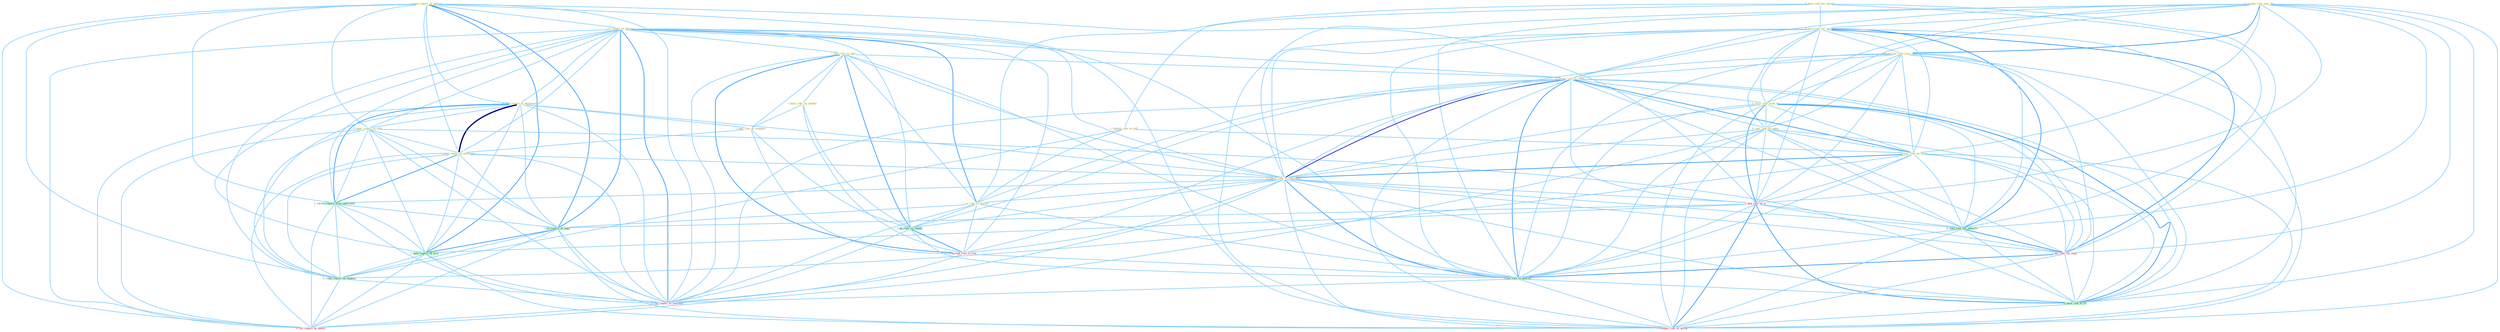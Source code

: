 Graph G{ 
    node
    [shape=polygon,style=filled,width=.5,height=.06,color="#BDFCC9",fixedsize=true,fontsize=4,
    fontcolor="#2f4f4f"];
    {node
    [color="#ffffe0", fontcolor="#8b7d6b"] "0_have_rule_for_attend " "0_produc_rate_over_dai " "1_seen_report_of_unawar " "1_is_report_in_bureau " "0_told_report_at_entitynam " "1_plai_role_in_oper " "1_tighten_rule_on_gift " "0_earn_rate_for_period " "1_back_role_as_mediat " "1_take_role_at_compani " "0_steer_report_to_offic " "0_increas_rate_over_time " "1_told_report_at_entitynam " "0_lower_rate_in_come " "0_carri_rate_with_% " "0_rais_rate_by_point " "1_lower_rate_on_stock " "0_lower_rate_in_entitynam " "1_is_rule_in_univers "}
{node [color="#fff0f5", fontcolor="#b22222"] "1_had_rate_of_% " "0_accept_role_in_wai " "1_pai_rate_for_fund " "0_ran_report_in_yearnum " "0_file_report_by_phone " "1_compar_rate_of_group "}
edge [color="#B0E2FF"];

	"0_have_rule_for_attend " -- "1_tighten_rule_on_gift " [w="1", color="#87cefa" ];
	"0_have_rule_for_attend " -- "0_earn_rate_for_period " [w="1", color="#87cefa" ];
	"0_have_rule_for_attend " -- "1_is_rule_in_univers " [w="1", color="#87cefa" ];
	"0_have_rule_for_attend " -- "0_hold_rate_for_advertis " [w="1", color="#87cefa" ];
	"0_have_rule_for_attend " -- "1_pai_rate_for_fund " [w="1", color="#87cefa" ];
	"0_produc_rate_over_dai " -- "0_earn_rate_for_period " [w="1", color="#87cefa" ];
	"0_produc_rate_over_dai " -- "0_increas_rate_over_time " [w="2", color="#1e90ff" , len=0.8];
	"0_produc_rate_over_dai " -- "0_lower_rate_in_come " [w="1", color="#87cefa" ];
	"0_produc_rate_over_dai " -- "0_carri_rate_with_% " [w="1", color="#87cefa" ];
	"0_produc_rate_over_dai " -- "0_rais_rate_by_point " [w="1", color="#87cefa" ];
	"0_produc_rate_over_dai " -- "1_lower_rate_on_stock " [w="1", color="#87cefa" ];
	"0_produc_rate_over_dai " -- "0_lower_rate_in_entitynam " [w="1", color="#87cefa" ];
	"0_produc_rate_over_dai " -- "1_had_rate_of_% " [w="1", color="#87cefa" ];
	"0_produc_rate_over_dai " -- "0_hold_rate_for_advertis " [w="1", color="#87cefa" ];
	"0_produc_rate_over_dai " -- "1_pai_rate_for_fund " [w="1", color="#87cefa" ];
	"0_produc_rate_over_dai " -- "0_pai_rate_in_quarter " [w="1", color="#87cefa" ];
	"0_produc_rate_over_dai " -- "0_push_rate_to_% " [w="1", color="#87cefa" ];
	"0_produc_rate_over_dai " -- "1_compar_rate_of_group " [w="1", color="#87cefa" ];
	"1_seen_report_of_unawar " -- "1_is_report_in_bureau " [w="1", color="#87cefa" ];
	"1_seen_report_of_unawar " -- "0_told_report_at_entitynam " [w="1", color="#87cefa" ];
	"1_seen_report_of_unawar " -- "0_steer_report_to_offic " [w="1", color="#87cefa" ];
	"1_seen_report_of_unawar " -- "1_told_report_at_entitynam " [w="1", color="#87cefa" ];
	"1_seen_report_of_unawar " -- "1_had_rate_of_% " [w="1", color="#87cefa" ];
	"1_seen_report_of_unawar " -- "1_receiv_report_from_entitynam " [w="1", color="#87cefa" ];
	"1_seen_report_of_unawar " -- "1_is_report_of_topic " [w="2", color="#1e90ff" , len=0.8];
	"1_seen_report_of_unawar " -- "1_been_report_of_firm " [w="2", color="#1e90ff" , len=0.8];
	"1_seen_report_of_unawar " -- "1_relai_report_on_tendenc " [w="1", color="#87cefa" ];
	"1_seen_report_of_unawar " -- "0_ran_report_in_yearnum " [w="1", color="#87cefa" ];
	"1_seen_report_of_unawar " -- "0_file_report_by_phone " [w="1", color="#87cefa" ];
	"1_seen_report_of_unawar " -- "1_compar_rate_of_group " [w="1", color="#87cefa" ];
	"1_is_report_in_bureau " -- "0_told_report_at_entitynam " [w="1", color="#87cefa" ];
	"1_is_report_in_bureau " -- "1_plai_role_in_oper " [w="1", color="#87cefa" ];
	"1_is_report_in_bureau " -- "0_steer_report_to_offic " [w="1", color="#87cefa" ];
	"1_is_report_in_bureau " -- "1_told_report_at_entitynam " [w="1", color="#87cefa" ];
	"1_is_report_in_bureau " -- "0_lower_rate_in_come " [w="1", color="#87cefa" ];
	"1_is_report_in_bureau " -- "0_lower_rate_in_entitynam " [w="1", color="#87cefa" ];
	"1_is_report_in_bureau " -- "1_is_rule_in_univers " [w="2", color="#1e90ff" , len=0.8];
	"1_is_report_in_bureau " -- "1_ha_role_in_countri " [w="1", color="#87cefa" ];
	"1_is_report_in_bureau " -- "1_receiv_report_from_entitynam " [w="1", color="#87cefa" ];
	"1_is_report_in_bureau " -- "1_is_report_of_topic " [w="2", color="#1e90ff" , len=0.8];
	"1_is_report_in_bureau " -- "0_accept_role_in_wai " [w="1", color="#87cefa" ];
	"1_is_report_in_bureau " -- "1_been_report_of_firm " [w="1", color="#87cefa" ];
	"1_is_report_in_bureau " -- "0_pai_rate_in_quarter " [w="1", color="#87cefa" ];
	"1_is_report_in_bureau " -- "1_relai_report_on_tendenc " [w="1", color="#87cefa" ];
	"1_is_report_in_bureau " -- "0_ran_report_in_yearnum " [w="2", color="#1e90ff" , len=0.8];
	"1_is_report_in_bureau " -- "0_file_report_by_phone " [w="1", color="#87cefa" ];
	"0_told_report_at_entitynam " -- "1_take_role_at_compani " [w="1", color="#87cefa" ];
	"0_told_report_at_entitynam " -- "0_steer_report_to_offic " [w="1", color="#87cefa" ];
	"0_told_report_at_entitynam " -- "1_told_report_at_entitynam " [w="4", style=bold, color="#000080", len=0.4];
	"0_told_report_at_entitynam " -- "0_lower_rate_in_entitynam " [w="1", color="#87cefa" ];
	"0_told_report_at_entitynam " -- "1_receiv_report_from_entitynam " [w="2", color="#1e90ff" , len=0.8];
	"0_told_report_at_entitynam " -- "1_is_report_of_topic " [w="1", color="#87cefa" ];
	"0_told_report_at_entitynam " -- "1_been_report_of_firm " [w="1", color="#87cefa" ];
	"0_told_report_at_entitynam " -- "1_relai_report_on_tendenc " [w="1", color="#87cefa" ];
	"0_told_report_at_entitynam " -- "0_ran_report_in_yearnum " [w="1", color="#87cefa" ];
	"0_told_report_at_entitynam " -- "0_file_report_by_phone " [w="1", color="#87cefa" ];
	"1_plai_role_in_oper " -- "1_back_role_as_mediat " [w="1", color="#87cefa" ];
	"1_plai_role_in_oper " -- "1_take_role_at_compani " [w="1", color="#87cefa" ];
	"1_plai_role_in_oper " -- "0_lower_rate_in_come " [w="1", color="#87cefa" ];
	"1_plai_role_in_oper " -- "0_lower_rate_in_entitynam " [w="1", color="#87cefa" ];
	"1_plai_role_in_oper " -- "1_is_rule_in_univers " [w="1", color="#87cefa" ];
	"1_plai_role_in_oper " -- "1_ha_role_in_countri " [w="2", color="#1e90ff" , len=0.8];
	"1_plai_role_in_oper " -- "0_accept_role_in_wai " [w="2", color="#1e90ff" , len=0.8];
	"1_plai_role_in_oper " -- "0_pai_rate_in_quarter " [w="1", color="#87cefa" ];
	"1_plai_role_in_oper " -- "0_ran_report_in_yearnum " [w="1", color="#87cefa" ];
	"1_tighten_rule_on_gift " -- "1_lower_rate_on_stock " [w="1", color="#87cefa" ];
	"1_tighten_rule_on_gift " -- "1_is_rule_in_univers " [w="1", color="#87cefa" ];
	"1_tighten_rule_on_gift " -- "1_relai_report_on_tendenc " [w="1", color="#87cefa" ];
	"0_earn_rate_for_period " -- "0_increas_rate_over_time " [w="1", color="#87cefa" ];
	"0_earn_rate_for_period " -- "0_lower_rate_in_come " [w="1", color="#87cefa" ];
	"0_earn_rate_for_period " -- "0_carri_rate_with_% " [w="1", color="#87cefa" ];
	"0_earn_rate_for_period " -- "0_rais_rate_by_point " [w="1", color="#87cefa" ];
	"0_earn_rate_for_period " -- "1_lower_rate_on_stock " [w="1", color="#87cefa" ];
	"0_earn_rate_for_period " -- "0_lower_rate_in_entitynam " [w="1", color="#87cefa" ];
	"0_earn_rate_for_period " -- "1_had_rate_of_% " [w="1", color="#87cefa" ];
	"0_earn_rate_for_period " -- "0_hold_rate_for_advertis " [w="2", color="#1e90ff" , len=0.8];
	"0_earn_rate_for_period " -- "1_pai_rate_for_fund " [w="2", color="#1e90ff" , len=0.8];
	"0_earn_rate_for_period " -- "0_pai_rate_in_quarter " [w="1", color="#87cefa" ];
	"0_earn_rate_for_period " -- "0_push_rate_to_% " [w="1", color="#87cefa" ];
	"0_earn_rate_for_period " -- "1_compar_rate_of_group " [w="1", color="#87cefa" ];
	"1_back_role_as_mediat " -- "1_take_role_at_compani " [w="1", color="#87cefa" ];
	"1_back_role_as_mediat " -- "1_ha_role_in_countri " [w="1", color="#87cefa" ];
	"1_back_role_as_mediat " -- "0_accept_role_in_wai " [w="1", color="#87cefa" ];
	"1_take_role_at_compani " -- "1_told_report_at_entitynam " [w="1", color="#87cefa" ];
	"1_take_role_at_compani " -- "1_ha_role_in_countri " [w="1", color="#87cefa" ];
	"1_take_role_at_compani " -- "0_accept_role_in_wai " [w="1", color="#87cefa" ];
	"0_steer_report_to_offic " -- "1_told_report_at_entitynam " [w="1", color="#87cefa" ];
	"0_steer_report_to_offic " -- "1_receiv_report_from_entitynam " [w="1", color="#87cefa" ];
	"0_steer_report_to_offic " -- "1_is_report_of_topic " [w="1", color="#87cefa" ];
	"0_steer_report_to_offic " -- "1_been_report_of_firm " [w="1", color="#87cefa" ];
	"0_steer_report_to_offic " -- "1_relai_report_on_tendenc " [w="1", color="#87cefa" ];
	"0_steer_report_to_offic " -- "0_ran_report_in_yearnum " [w="1", color="#87cefa" ];
	"0_steer_report_to_offic " -- "0_push_rate_to_% " [w="1", color="#87cefa" ];
	"0_steer_report_to_offic " -- "0_file_report_by_phone " [w="1", color="#87cefa" ];
	"0_increas_rate_over_time " -- "0_lower_rate_in_come " [w="1", color="#87cefa" ];
	"0_increas_rate_over_time " -- "0_carri_rate_with_% " [w="1", color="#87cefa" ];
	"0_increas_rate_over_time " -- "0_rais_rate_by_point " [w="1", color="#87cefa" ];
	"0_increas_rate_over_time " -- "1_lower_rate_on_stock " [w="1", color="#87cefa" ];
	"0_increas_rate_over_time " -- "0_lower_rate_in_entitynam " [w="1", color="#87cefa" ];
	"0_increas_rate_over_time " -- "1_had_rate_of_% " [w="1", color="#87cefa" ];
	"0_increas_rate_over_time " -- "0_hold_rate_for_advertis " [w="1", color="#87cefa" ];
	"0_increas_rate_over_time " -- "1_pai_rate_for_fund " [w="1", color="#87cefa" ];
	"0_increas_rate_over_time " -- "0_pai_rate_in_quarter " [w="1", color="#87cefa" ];
	"0_increas_rate_over_time " -- "0_push_rate_to_% " [w="1", color="#87cefa" ];
	"0_increas_rate_over_time " -- "1_compar_rate_of_group " [w="1", color="#87cefa" ];
	"1_told_report_at_entitynam " -- "0_lower_rate_in_entitynam " [w="1", color="#87cefa" ];
	"1_told_report_at_entitynam " -- "1_receiv_report_from_entitynam " [w="2", color="#1e90ff" , len=0.8];
	"1_told_report_at_entitynam " -- "1_is_report_of_topic " [w="1", color="#87cefa" ];
	"1_told_report_at_entitynam " -- "1_been_report_of_firm " [w="1", color="#87cefa" ];
	"1_told_report_at_entitynam " -- "1_relai_report_on_tendenc " [w="1", color="#87cefa" ];
	"1_told_report_at_entitynam " -- "0_ran_report_in_yearnum " [w="1", color="#87cefa" ];
	"1_told_report_at_entitynam " -- "0_file_report_by_phone " [w="1", color="#87cefa" ];
	"0_lower_rate_in_come " -- "0_carri_rate_with_% " [w="1", color="#87cefa" ];
	"0_lower_rate_in_come " -- "0_rais_rate_by_point " [w="1", color="#87cefa" ];
	"0_lower_rate_in_come " -- "1_lower_rate_on_stock " [w="2", color="#1e90ff" , len=0.8];
	"0_lower_rate_in_come " -- "0_lower_rate_in_entitynam " [w="3", color="#0000cd" , len=0.6];
	"0_lower_rate_in_come " -- "1_is_rule_in_univers " [w="1", color="#87cefa" ];
	"0_lower_rate_in_come " -- "1_had_rate_of_% " [w="1", color="#87cefa" ];
	"0_lower_rate_in_come " -- "1_ha_role_in_countri " [w="1", color="#87cefa" ];
	"0_lower_rate_in_come " -- "0_hold_rate_for_advertis " [w="1", color="#87cefa" ];
	"0_lower_rate_in_come " -- "0_accept_role_in_wai " [w="1", color="#87cefa" ];
	"0_lower_rate_in_come " -- "1_pai_rate_for_fund " [w="1", color="#87cefa" ];
	"0_lower_rate_in_come " -- "0_pai_rate_in_quarter " [w="2", color="#1e90ff" , len=0.8];
	"0_lower_rate_in_come " -- "0_ran_report_in_yearnum " [w="1", color="#87cefa" ];
	"0_lower_rate_in_come " -- "0_push_rate_to_% " [w="1", color="#87cefa" ];
	"0_lower_rate_in_come " -- "1_compar_rate_of_group " [w="1", color="#87cefa" ];
	"0_carri_rate_with_% " -- "0_rais_rate_by_point " [w="1", color="#87cefa" ];
	"0_carri_rate_with_% " -- "1_lower_rate_on_stock " [w="1", color="#87cefa" ];
	"0_carri_rate_with_% " -- "0_lower_rate_in_entitynam " [w="1", color="#87cefa" ];
	"0_carri_rate_with_% " -- "1_had_rate_of_% " [w="2", color="#1e90ff" , len=0.8];
	"0_carri_rate_with_% " -- "0_hold_rate_for_advertis " [w="1", color="#87cefa" ];
	"0_carri_rate_with_% " -- "1_pai_rate_for_fund " [w="1", color="#87cefa" ];
	"0_carri_rate_with_% " -- "0_pai_rate_in_quarter " [w="1", color="#87cefa" ];
	"0_carri_rate_with_% " -- "0_push_rate_to_% " [w="2", color="#1e90ff" , len=0.8];
	"0_carri_rate_with_% " -- "1_compar_rate_of_group " [w="1", color="#87cefa" ];
	"0_rais_rate_by_point " -- "1_lower_rate_on_stock " [w="1", color="#87cefa" ];
	"0_rais_rate_by_point " -- "0_lower_rate_in_entitynam " [w="1", color="#87cefa" ];
	"0_rais_rate_by_point " -- "1_had_rate_of_% " [w="1", color="#87cefa" ];
	"0_rais_rate_by_point " -- "0_hold_rate_for_advertis " [w="1", color="#87cefa" ];
	"0_rais_rate_by_point " -- "1_pai_rate_for_fund " [w="1", color="#87cefa" ];
	"0_rais_rate_by_point " -- "0_pai_rate_in_quarter " [w="1", color="#87cefa" ];
	"0_rais_rate_by_point " -- "0_push_rate_to_% " [w="1", color="#87cefa" ];
	"0_rais_rate_by_point " -- "0_file_report_by_phone " [w="1", color="#87cefa" ];
	"0_rais_rate_by_point " -- "1_compar_rate_of_group " [w="1", color="#87cefa" ];
	"1_lower_rate_on_stock " -- "0_lower_rate_in_entitynam " [w="2", color="#1e90ff" , len=0.8];
	"1_lower_rate_on_stock " -- "1_had_rate_of_% " [w="1", color="#87cefa" ];
	"1_lower_rate_on_stock " -- "0_hold_rate_for_advertis " [w="1", color="#87cefa" ];
	"1_lower_rate_on_stock " -- "1_pai_rate_for_fund " [w="1", color="#87cefa" ];
	"1_lower_rate_on_stock " -- "0_pai_rate_in_quarter " [w="1", color="#87cefa" ];
	"1_lower_rate_on_stock " -- "1_relai_report_on_tendenc " [w="1", color="#87cefa" ];
	"1_lower_rate_on_stock " -- "0_push_rate_to_% " [w="1", color="#87cefa" ];
	"1_lower_rate_on_stock " -- "1_compar_rate_of_group " [w="1", color="#87cefa" ];
	"0_lower_rate_in_entitynam " -- "1_is_rule_in_univers " [w="1", color="#87cefa" ];
	"0_lower_rate_in_entitynam " -- "1_had_rate_of_% " [w="1", color="#87cefa" ];
	"0_lower_rate_in_entitynam " -- "1_ha_role_in_countri " [w="1", color="#87cefa" ];
	"0_lower_rate_in_entitynam " -- "1_receiv_report_from_entitynam " [w="1", color="#87cefa" ];
	"0_lower_rate_in_entitynam " -- "0_hold_rate_for_advertis " [w="1", color="#87cefa" ];
	"0_lower_rate_in_entitynam " -- "0_accept_role_in_wai " [w="1", color="#87cefa" ];
	"0_lower_rate_in_entitynam " -- "1_pai_rate_for_fund " [w="1", color="#87cefa" ];
	"0_lower_rate_in_entitynam " -- "0_pai_rate_in_quarter " [w="2", color="#1e90ff" , len=0.8];
	"0_lower_rate_in_entitynam " -- "0_ran_report_in_yearnum " [w="1", color="#87cefa" ];
	"0_lower_rate_in_entitynam " -- "0_push_rate_to_% " [w="1", color="#87cefa" ];
	"0_lower_rate_in_entitynam " -- "1_compar_rate_of_group " [w="1", color="#87cefa" ];
	"1_is_rule_in_univers " -- "1_ha_role_in_countri " [w="1", color="#87cefa" ];
	"1_is_rule_in_univers " -- "1_is_report_of_topic " [w="1", color="#87cefa" ];
	"1_is_rule_in_univers " -- "0_accept_role_in_wai " [w="1", color="#87cefa" ];
	"1_is_rule_in_univers " -- "0_pai_rate_in_quarter " [w="1", color="#87cefa" ];
	"1_is_rule_in_univers " -- "0_ran_report_in_yearnum " [w="1", color="#87cefa" ];
	"1_had_rate_of_% " -- "1_is_report_of_topic " [w="1", color="#87cefa" ];
	"1_had_rate_of_% " -- "0_hold_rate_for_advertis " [w="1", color="#87cefa" ];
	"1_had_rate_of_% " -- "1_been_report_of_firm " [w="1", color="#87cefa" ];
	"1_had_rate_of_% " -- "1_pai_rate_for_fund " [w="1", color="#87cefa" ];
	"1_had_rate_of_% " -- "0_pai_rate_in_quarter " [w="1", color="#87cefa" ];
	"1_had_rate_of_% " -- "0_push_rate_to_% " [w="2", color="#1e90ff" , len=0.8];
	"1_had_rate_of_% " -- "1_compar_rate_of_group " [w="2", color="#1e90ff" , len=0.8];
	"1_ha_role_in_countri " -- "0_accept_role_in_wai " [w="2", color="#1e90ff" , len=0.8];
	"1_ha_role_in_countri " -- "0_pai_rate_in_quarter " [w="1", color="#87cefa" ];
	"1_ha_role_in_countri " -- "0_ran_report_in_yearnum " [w="1", color="#87cefa" ];
	"1_receiv_report_from_entitynam " -- "1_is_report_of_topic " [w="1", color="#87cefa" ];
	"1_receiv_report_from_entitynam " -- "1_been_report_of_firm " [w="1", color="#87cefa" ];
	"1_receiv_report_from_entitynam " -- "1_relai_report_on_tendenc " [w="1", color="#87cefa" ];
	"1_receiv_report_from_entitynam " -- "0_ran_report_in_yearnum " [w="1", color="#87cefa" ];
	"1_receiv_report_from_entitynam " -- "0_file_report_by_phone " [w="1", color="#87cefa" ];
	"1_is_report_of_topic " -- "1_been_report_of_firm " [w="2", color="#1e90ff" , len=0.8];
	"1_is_report_of_topic " -- "1_relai_report_on_tendenc " [w="1", color="#87cefa" ];
	"1_is_report_of_topic " -- "0_ran_report_in_yearnum " [w="1", color="#87cefa" ];
	"1_is_report_of_topic " -- "0_file_report_by_phone " [w="1", color="#87cefa" ];
	"1_is_report_of_topic " -- "1_compar_rate_of_group " [w="1", color="#87cefa" ];
	"0_hold_rate_for_advertis " -- "1_pai_rate_for_fund " [w="2", color="#1e90ff" , len=0.8];
	"0_hold_rate_for_advertis " -- "0_pai_rate_in_quarter " [w="1", color="#87cefa" ];
	"0_hold_rate_for_advertis " -- "0_push_rate_to_% " [w="1", color="#87cefa" ];
	"0_hold_rate_for_advertis " -- "1_compar_rate_of_group " [w="1", color="#87cefa" ];
	"0_accept_role_in_wai " -- "0_pai_rate_in_quarter " [w="1", color="#87cefa" ];
	"0_accept_role_in_wai " -- "0_ran_report_in_yearnum " [w="1", color="#87cefa" ];
	"1_been_report_of_firm " -- "1_relai_report_on_tendenc " [w="1", color="#87cefa" ];
	"1_been_report_of_firm " -- "0_ran_report_in_yearnum " [w="1", color="#87cefa" ];
	"1_been_report_of_firm " -- "0_file_report_by_phone " [w="1", color="#87cefa" ];
	"1_been_report_of_firm " -- "1_compar_rate_of_group " [w="1", color="#87cefa" ];
	"1_pai_rate_for_fund " -- "0_pai_rate_in_quarter " [w="2", color="#1e90ff" , len=0.8];
	"1_pai_rate_for_fund " -- "0_push_rate_to_% " [w="1", color="#87cefa" ];
	"1_pai_rate_for_fund " -- "1_compar_rate_of_group " [w="1", color="#87cefa" ];
	"0_pai_rate_in_quarter " -- "0_ran_report_in_yearnum " [w="1", color="#87cefa" ];
	"0_pai_rate_in_quarter " -- "0_push_rate_to_% " [w="1", color="#87cefa" ];
	"0_pai_rate_in_quarter " -- "1_compar_rate_of_group " [w="1", color="#87cefa" ];
	"1_relai_report_on_tendenc " -- "0_ran_report_in_yearnum " [w="1", color="#87cefa" ];
	"1_relai_report_on_tendenc " -- "0_file_report_by_phone " [w="1", color="#87cefa" ];
	"0_ran_report_in_yearnum " -- "0_file_report_by_phone " [w="1", color="#87cefa" ];
	"0_push_rate_to_% " -- "1_compar_rate_of_group " [w="1", color="#87cefa" ];
}